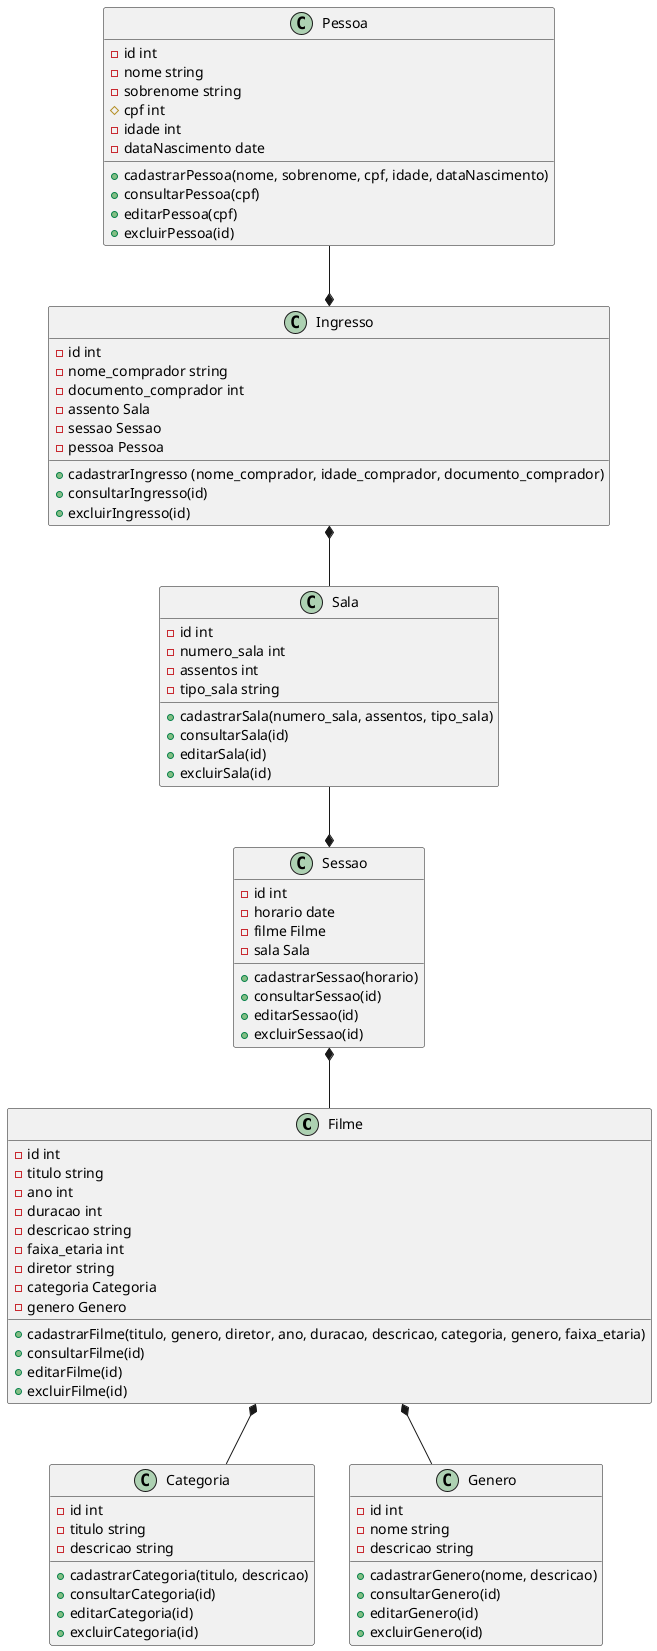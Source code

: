 @startuml cinema

class Filme {
    - id int
    - titulo string
    - ano int
    - duracao int
    - descricao string
    - faixa_etaria int
    - diretor string
    - categoria Categoria
    - genero Genero
    + cadastrarFilme(titulo, genero, diretor, ano, duracao, descricao, categoria, genero, faixa_etaria)
    + consultarFilme(id)
    + editarFilme(id)
    + excluirFilme(id)
}

class Pessoa {
    - id int
    - nome string
    - sobrenome string
    # cpf int
    - idade int
    - dataNascimento date
    + cadastrarPessoa(nome, sobrenome, cpf, idade, dataNascimento)
    + consultarPessoa(cpf)
    + editarPessoa(cpf)
    + excluirPessoa(id)
}

class Categoria {
    - id int
    - titulo string
    - descricao string
    + cadastrarCategoria(titulo, descricao)
    + consultarCategoria(id)
    + editarCategoria(id)
    + excluirCategoria(id)
}

class Genero {
    - id int
    - nome string
    - descricao string
    + cadastrarGenero(nome, descricao)
    + consultarGenero(id)
    + editarGenero(id)
    + excluirGenero(id)
}

class Ingresso {
    - id int
    - nome_comprador string
    - documento_comprador int
    - assento Sala
    - sessao Sessao
    - pessoa Pessoa
    + cadastrarIngresso (nome_comprador, idade_comprador, documento_comprador)
    + consultarIngresso(id)
    + excluirIngresso(id)    
}

class Sala {
    - id int
    - numero_sala int
    - assentos int
    - tipo_sala string
    + cadastrarSala(numero_sala, assentos, tipo_sala)
    + consultarSala(id)
    + editarSala(id)
    + excluirSala(id)
}

class Sessao {
    - id int
    - horario date
    - filme Filme
    - sala Sala
    + cadastrarSessao(horario)
    + consultarSessao(id)
    + editarSessao(id)
    + excluirSessao(id)
}

Filme *-- Categoria
Filme *-- Genero

Sala --* Sessao

Sessao *-- Filme

Pessoa --* Ingresso

Ingresso *-- Sala

@enduml